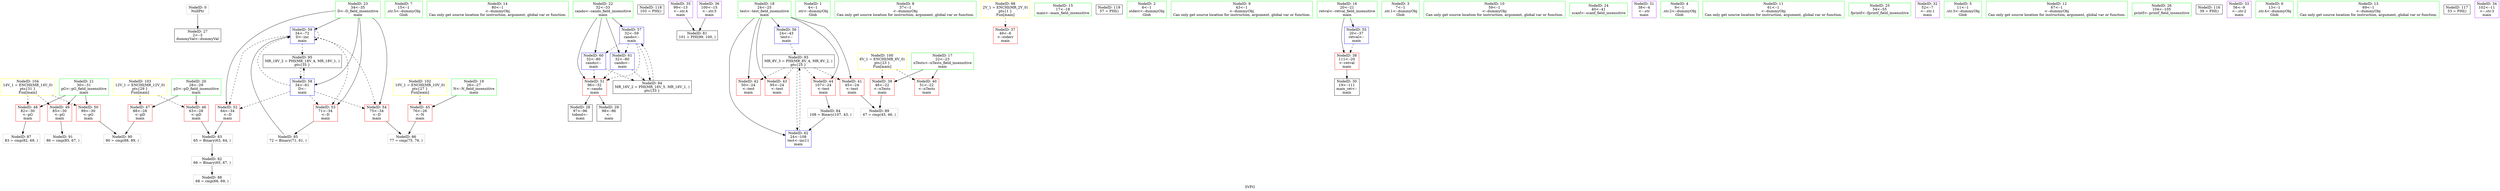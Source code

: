 digraph "SVFG" {
	label="SVFG";

	Node0x56070e2ba3c0 [shape=record,color=grey,label="{NodeID: 0\nNullPtr}"];
	Node0x56070e2ba3c0 -> Node0x56070e2cd980[style=solid];
	Node0x56070e2d2640 [shape=record,color=grey,label="{NodeID: 90\n90 = cmp(88, 89, )\n}"];
	Node0x56070e2b9930 [shape=record,color=green,label="{NodeID: 7\n15\<--1\n.str.5\<--dummyObj\nGlob }"];
	Node0x56070e2cce00 [shape=record,color=green,label="{NodeID: 14\n80\<--1\n\<--dummyObj\nCan only get source location for instruction, argument, global var or function.}"];
	Node0x56070e2d8810 [shape=record,color=yellow,style=double,label="{NodeID: 104\n14V_1 = ENCHI(MR_14V_0)\npts\{31 \}\nFun[main]}"];
	Node0x56070e2d8810 -> Node0x56070e2ba450[style=dashed];
	Node0x56070e2d8810 -> Node0x56070e2ba520[style=dashed];
	Node0x56070e2d8810 -> Node0x56070e2ba5f0[style=dashed];
	Node0x56070e2cd410 [shape=record,color=green,label="{NodeID: 21\n30\<--31\npG\<--pG_field_insensitive\nmain\n}"];
	Node0x56070e2cd410 -> Node0x56070e2ba450[style=solid];
	Node0x56070e2cd410 -> Node0x56070e2ba520[style=solid];
	Node0x56070e2cd410 -> Node0x56070e2ba5f0[style=solid];
	Node0x56070e2cda80 [shape=record,color=black,label="{NodeID: 28\n97\<--96\ntobool\<--\nmain\n}"];
	Node0x56070e2dd9c0 [shape=record,color=black,label="{NodeID: 118\n103 = PHI()\n}"];
	Node0x56070e2ce030 [shape=record,color=purple,label="{NodeID: 35\n99\<--13\n\<--.str.4\nmain\n}"];
	Node0x56070e2ce030 -> Node0x56070e2d14a0[style=solid];
	Node0x56070e2ce5e0 [shape=record,color=red,label="{NodeID: 42\n50\<--24\n\<--test\nmain\n}"];
	Node0x56070e2ba520 [shape=record,color=red,label="{NodeID: 49\n85\<--30\n\<--pG\nmain\n}"];
	Node0x56070e2ba520 -> Node0x56070e2d27c0[style=solid];
	Node0x56070e2cfd50 [shape=record,color=blue,label="{NodeID: 56\n24\<--43\ntest\<--\nmain\n}"];
	Node0x56070e2cfd50 -> Node0x56070e2d5790[style=dashed];
	Node0x56070e2d1d40 [shape=record,color=grey,label="{NodeID: 84\n108 = Binary(107, 43, )\n}"];
	Node0x56070e2d1d40 -> Node0x56070e2d0230[style=solid];
	Node0x56070e2b9280 [shape=record,color=green,label="{NodeID: 1\n4\<--1\n.str\<--dummyObj\nGlob }"];
	Node0x56070e2d27c0 [shape=record,color=grey,label="{NodeID: 91\n86 = cmp(85, 67, )\n}"];
	Node0x56070e2b99c0 [shape=record,color=green,label="{NodeID: 8\n37\<--1\n\<--dummyObj\nCan only get source location for instruction, argument, global var or function.}"];
	Node0x56070e2cf0b0 [shape=record,color=yellow,style=double,label="{NodeID: 98\n2V_1 = ENCHI(MR_2V_0)\npts\{1 \}\nFun[main]}"];
	Node0x56070e2cf0b0 -> Node0x56070e2ce1d0[style=dashed];
	Node0x56070e2ccf00 [shape=record,color=green,label="{NodeID: 15\n17\<--18\nmain\<--main_field_insensitive\n}"];
	Node0x56070e2cd4e0 [shape=record,color=green,label="{NodeID: 22\n32\<--33\ncando\<--cando_field_insensitive\nmain\n}"];
	Node0x56070e2cd4e0 -> Node0x56070e2ba6c0[style=solid];
	Node0x56070e2cd4e0 -> Node0x56070e2cfe20[style=solid];
	Node0x56070e2cd4e0 -> Node0x56070e2d0090[style=solid];
	Node0x56070e2cd4e0 -> Node0x56070e2d0160[style=solid];
	Node0x56070e2cdb50 [shape=record,color=black,label="{NodeID: 29\n98\<--96\n\<--\nmain\n}"];
	Node0x56070e2ddac0 [shape=record,color=black,label="{NodeID: 119\n57 = PHI()\n}"];
	Node0x56070e2ce100 [shape=record,color=purple,label="{NodeID: 36\n100\<--15\n\<--.str.5\nmain\n}"];
	Node0x56070e2ce100 -> Node0x56070e2d14a0[style=solid];
	Node0x56070e2ce6b0 [shape=record,color=red,label="{NodeID: 43\n95\<--24\n\<--test\nmain\n}"];
	Node0x56070e2ba5f0 [shape=record,color=red,label="{NodeID: 50\n89\<--30\n\<--pG\nmain\n}"];
	Node0x56070e2ba5f0 -> Node0x56070e2d2640[style=solid];
	Node0x56070e2cfe20 [shape=record,color=blue,label="{NodeID: 57\n32\<--59\ncando\<--\nmain\n}"];
	Node0x56070e2cfe20 -> Node0x56070e2ba6c0[style=dashed];
	Node0x56070e2cfe20 -> Node0x56070e2d0090[style=dashed];
	Node0x56070e2cfe20 -> Node0x56070e2d0160[style=dashed];
	Node0x56070e2cfe20 -> Node0x56070e2d5c90[style=dashed];
	Node0x56070e2d1ec0 [shape=record,color=grey,label="{NodeID: 85\n72 = Binary(71, 61, )\n}"];
	Node0x56070e2d1ec0 -> Node0x56070e2cffc0[style=solid];
	Node0x56070e2b9450 [shape=record,color=green,label="{NodeID: 2\n6\<--1\nstderr\<--dummyObj\nGlob }"];
	Node0x56070e2cc6d0 [shape=record,color=green,label="{NodeID: 9\n43\<--1\n\<--dummyObj\nCan only get source location for instruction, argument, global var or function.}"];
	Node0x56070e2cd000 [shape=record,color=green,label="{NodeID: 16\n20\<--21\nretval\<--retval_field_insensitive\nmain\n}"];
	Node0x56070e2cd000 -> Node0x56070e2ce2a0[style=solid];
	Node0x56070e2cd000 -> Node0x56070e2cfc80[style=solid];
	Node0x56070e2cd5b0 [shape=record,color=green,label="{NodeID: 23\n34\<--35\nD\<--D_field_insensitive\nmain\n}"];
	Node0x56070e2cd5b0 -> Node0x56070e2ba790[style=solid];
	Node0x56070e2cd5b0 -> Node0x56070e2cfae0[style=solid];
	Node0x56070e2cd5b0 -> Node0x56070e2cfbb0[style=solid];
	Node0x56070e2cd5b0 -> Node0x56070e2cfef0[style=solid];
	Node0x56070e2cd5b0 -> Node0x56070e2cffc0[style=solid];
	Node0x56070e2cdc20 [shape=record,color=black,label="{NodeID: 30\n19\<--111\nmain_ret\<--\nmain\n}"];
	Node0x56070e2ce1d0 [shape=record,color=red,label="{NodeID: 37\n49\<--6\n\<--stderr\nmain\n}"];
	Node0x56070e2ce780 [shape=record,color=red,label="{NodeID: 44\n107\<--24\n\<--test\nmain\n}"];
	Node0x56070e2ce780 -> Node0x56070e2d1d40[style=solid];
	Node0x56070e2ba6c0 [shape=record,color=red,label="{NodeID: 51\n96\<--32\n\<--cando\nmain\n}"];
	Node0x56070e2ba6c0 -> Node0x56070e2cda80[style=solid];
	Node0x56070e2ba6c0 -> Node0x56070e2cdb50[style=solid];
	Node0x56070e2cfef0 [shape=record,color=blue,label="{NodeID: 58\n34\<--61\nD\<--\nmain\n}"];
	Node0x56070e2cfef0 -> Node0x56070e2ba790[style=dashed];
	Node0x56070e2cfef0 -> Node0x56070e2cfae0[style=dashed];
	Node0x56070e2cfef0 -> Node0x56070e2cfbb0[style=dashed];
	Node0x56070e2cfef0 -> Node0x56070e2cffc0[style=dashed];
	Node0x56070e2cfef0 -> Node0x56070e2d6190[style=dashed];
	Node0x56070e2d2040 [shape=record,color=grey,label="{NodeID: 86\n77 = cmp(75, 76, )\n}"];
	Node0x56070e2b9130 [shape=record,color=green,label="{NodeID: 3\n7\<--1\n.str.1\<--dummyObj\nGlob }"];
	Node0x56070e2d5790 [shape=record,color=black,label="{NodeID: 93\nMR_8V_3 = PHI(MR_8V_4, MR_8V_2, )\npts\{25 \}\n}"];
	Node0x56070e2d5790 -> Node0x56070e2ce510[style=dashed];
	Node0x56070e2d5790 -> Node0x56070e2ce5e0[style=dashed];
	Node0x56070e2d5790 -> Node0x56070e2ce6b0[style=dashed];
	Node0x56070e2d5790 -> Node0x56070e2ce780[style=dashed];
	Node0x56070e2d5790 -> Node0x56070e2d0230[style=dashed];
	Node0x56070e2cc7a0 [shape=record,color=green,label="{NodeID: 10\n59\<--1\n\<--dummyObj\nCan only get source location for instruction, argument, global var or function.}"];
	Node0x56070e2d84c0 [shape=record,color=yellow,style=double,label="{NodeID: 100\n6V_1 = ENCHI(MR_6V_0)\npts\{23 \}\nFun[main]}"];
	Node0x56070e2d84c0 -> Node0x56070e2ce370[style=dashed];
	Node0x56070e2d84c0 -> Node0x56070e2ce440[style=dashed];
	Node0x56070e2cd0d0 [shape=record,color=green,label="{NodeID: 17\n22\<--23\nnTests\<--nTests_field_insensitive\nmain\n}"];
	Node0x56070e2cd0d0 -> Node0x56070e2ce370[style=solid];
	Node0x56070e2cd0d0 -> Node0x56070e2ce440[style=solid];
	Node0x56070e2cd680 [shape=record,color=green,label="{NodeID: 24\n40\<--41\nscanf\<--scanf_field_insensitive\n}"];
	Node0x56070e2cdcf0 [shape=record,color=purple,label="{NodeID: 31\n38\<--4\n\<--.str\nmain\n}"];
	Node0x56070e2ce2a0 [shape=record,color=red,label="{NodeID: 38\n111\<--20\n\<--retval\nmain\n}"];
	Node0x56070e2ce2a0 -> Node0x56070e2cdc20[style=solid];
	Node0x56070e2ce850 [shape=record,color=red,label="{NodeID: 45\n76\<--26\n\<--N\nmain\n}"];
	Node0x56070e2ce850 -> Node0x56070e2d2040[style=solid];
	Node0x56070e2ba790 [shape=record,color=red,label="{NodeID: 52\n64\<--34\n\<--D\nmain\n}"];
	Node0x56070e2ba790 -> Node0x56070e2d1bc0[style=solid];
	Node0x56070e2cffc0 [shape=record,color=blue,label="{NodeID: 59\n34\<--72\nD\<--inc\nmain\n}"];
	Node0x56070e2cffc0 -> Node0x56070e2ba790[style=dashed];
	Node0x56070e2cffc0 -> Node0x56070e2cfae0[style=dashed];
	Node0x56070e2cffc0 -> Node0x56070e2cfbb0[style=dashed];
	Node0x56070e2cffc0 -> Node0x56070e2cffc0[style=dashed];
	Node0x56070e2cffc0 -> Node0x56070e2d6190[style=dashed];
	Node0x56070e2d21c0 [shape=record,color=grey,label="{NodeID: 87\n83 = cmp(82, 69, )\n}"];
	Node0x56070e2cc390 [shape=record,color=green,label="{NodeID: 4\n9\<--1\n.str.2\<--dummyObj\nGlob }"];
	Node0x56070e2d5c90 [shape=record,color=black,label="{NodeID: 94\nMR_16V_2 = PHI(MR_16V_5, MR_16V_1, )\npts\{33 \}\n}"];
	Node0x56070e2d5c90 -> Node0x56070e2cfe20[style=dashed];
	Node0x56070e2cc870 [shape=record,color=green,label="{NodeID: 11\n61\<--1\n\<--dummyObj\nCan only get source location for instruction, argument, global var or function.}"];
	Node0x56070e2cd1a0 [shape=record,color=green,label="{NodeID: 18\n24\<--25\ntest\<--test_field_insensitive\nmain\n}"];
	Node0x56070e2cd1a0 -> Node0x56070e2ce510[style=solid];
	Node0x56070e2cd1a0 -> Node0x56070e2ce5e0[style=solid];
	Node0x56070e2cd1a0 -> Node0x56070e2ce6b0[style=solid];
	Node0x56070e2cd1a0 -> Node0x56070e2ce780[style=solid];
	Node0x56070e2cd1a0 -> Node0x56070e2cfd50[style=solid];
	Node0x56070e2cd1a0 -> Node0x56070e2d0230[style=solid];
	Node0x56070e2cd780 [shape=record,color=green,label="{NodeID: 25\n54\<--55\nfprintf\<--fprintf_field_insensitive\n}"];
	Node0x56070e2cddc0 [shape=record,color=purple,label="{NodeID: 32\n52\<--7\n\<--.str.1\nmain\n}"];
	Node0x56070e2ce370 [shape=record,color=red,label="{NodeID: 39\n46\<--22\n\<--nTests\nmain\n}"];
	Node0x56070e2ce370 -> Node0x56070e2d24c0[style=solid];
	Node0x56070e2ce920 [shape=record,color=red,label="{NodeID: 46\n63\<--28\n\<--pD\nmain\n}"];
	Node0x56070e2ce920 -> Node0x56070e2d1bc0[style=solid];
	Node0x56070e2cfae0 [shape=record,color=red,label="{NodeID: 53\n71\<--34\n\<--D\nmain\n}"];
	Node0x56070e2cfae0 -> Node0x56070e2d1ec0[style=solid];
	Node0x56070e2d0090 [shape=record,color=blue,label="{NodeID: 60\n32\<--80\ncando\<--\nmain\n}"];
	Node0x56070e2d0090 -> Node0x56070e2ba6c0[style=dashed];
	Node0x56070e2d0090 -> Node0x56070e2d5c90[style=dashed];
	Node0x56070e2d14a0 [shape=record,color=black,label="{NodeID: 81\n101 = PHI(99, 100, )\n}"];
	Node0x56070e2d2340 [shape=record,color=grey,label="{NodeID: 88\n68 = cmp(66, 69, )\n}"];
	Node0x56070e2cc420 [shape=record,color=green,label="{NodeID: 5\n11\<--1\n.str.3\<--dummyObj\nGlob }"];
	Node0x56070e2d6190 [shape=record,color=black,label="{NodeID: 95\nMR_18V_2 = PHI(MR_18V_4, MR_18V_1, )\npts\{35 \}\n}"];
	Node0x56070e2d6190 -> Node0x56070e2cfef0[style=dashed];
	Node0x56070e2cccb0 [shape=record,color=green,label="{NodeID: 12\n67\<--1\n\<--dummyObj\nCan only get source location for instruction, argument, global var or function.}"];
	Node0x56070e2d8650 [shape=record,color=yellow,style=double,label="{NodeID: 102\n10V_1 = ENCHI(MR_10V_0)\npts\{27 \}\nFun[main]}"];
	Node0x56070e2d8650 -> Node0x56070e2ce850[style=dashed];
	Node0x56070e2cd270 [shape=record,color=green,label="{NodeID: 19\n26\<--27\nN\<--N_field_insensitive\nmain\n}"];
	Node0x56070e2cd270 -> Node0x56070e2ce850[style=solid];
	Node0x56070e2cd880 [shape=record,color=green,label="{NodeID: 26\n104\<--105\nprintf\<--printf_field_insensitive\n}"];
	Node0x56070e2dd7c0 [shape=record,color=black,label="{NodeID: 116\n39 = PHI()\n}"];
	Node0x56070e2cde90 [shape=record,color=purple,label="{NodeID: 33\n56\<--9\n\<--.str.2\nmain\n}"];
	Node0x56070e2ce440 [shape=record,color=red,label="{NodeID: 40\n51\<--22\n\<--nTests\nmain\n}"];
	Node0x56070e2ce9f0 [shape=record,color=red,label="{NodeID: 47\n88\<--28\n\<--pD\nmain\n}"];
	Node0x56070e2ce9f0 -> Node0x56070e2d2640[style=solid];
	Node0x56070e2cfbb0 [shape=record,color=red,label="{NodeID: 54\n75\<--34\n\<--D\nmain\n}"];
	Node0x56070e2cfbb0 -> Node0x56070e2d2040[style=solid];
	Node0x56070e2d0160 [shape=record,color=blue,label="{NodeID: 61\n32\<--80\ncando\<--\nmain\n}"];
	Node0x56070e2d0160 -> Node0x56070e2ba6c0[style=dashed];
	Node0x56070e2d0160 -> Node0x56070e2d5c90[style=dashed];
	Node0x56070e2d1a40 [shape=record,color=grey,label="{NodeID: 82\n66 = Binary(65, 67, )\n}"];
	Node0x56070e2d1a40 -> Node0x56070e2d2340[style=solid];
	Node0x56070e2d24c0 [shape=record,color=grey,label="{NodeID: 89\n47 = cmp(45, 46, )\n}"];
	Node0x56070e2b98a0 [shape=record,color=green,label="{NodeID: 6\n13\<--1\n.str.4\<--dummyObj\nGlob }"];
	Node0x56070e2ccd40 [shape=record,color=green,label="{NodeID: 13\n69\<--1\n\<--dummyObj\nCan only get source location for instruction, argument, global var or function.}"];
	Node0x56070e2d8730 [shape=record,color=yellow,style=double,label="{NodeID: 103\n12V_1 = ENCHI(MR_12V_0)\npts\{29 \}\nFun[main]}"];
	Node0x56070e2d8730 -> Node0x56070e2ce920[style=dashed];
	Node0x56070e2d8730 -> Node0x56070e2ce9f0[style=dashed];
	Node0x56070e2cd340 [shape=record,color=green,label="{NodeID: 20\n28\<--29\npD\<--pD_field_insensitive\nmain\n}"];
	Node0x56070e2cd340 -> Node0x56070e2ce920[style=solid];
	Node0x56070e2cd340 -> Node0x56070e2ce9f0[style=solid];
	Node0x56070e2cd980 [shape=record,color=black,label="{NodeID: 27\n2\<--3\ndummyVal\<--dummyVal\n}"];
	Node0x56070e2dd8c0 [shape=record,color=black,label="{NodeID: 117\n53 = PHI()\n}"];
	Node0x56070e2cdf60 [shape=record,color=purple,label="{NodeID: 34\n102\<--11\n\<--.str.3\nmain\n}"];
	Node0x56070e2ce510 [shape=record,color=red,label="{NodeID: 41\n45\<--24\n\<--test\nmain\n}"];
	Node0x56070e2ce510 -> Node0x56070e2d24c0[style=solid];
	Node0x56070e2ba450 [shape=record,color=red,label="{NodeID: 48\n82\<--30\n\<--pG\nmain\n}"];
	Node0x56070e2ba450 -> Node0x56070e2d21c0[style=solid];
	Node0x56070e2cfc80 [shape=record,color=blue,label="{NodeID: 55\n20\<--37\nretval\<--\nmain\n}"];
	Node0x56070e2cfc80 -> Node0x56070e2ce2a0[style=dashed];
	Node0x56070e2d0230 [shape=record,color=blue,label="{NodeID: 62\n24\<--108\ntest\<--inc11\nmain\n}"];
	Node0x56070e2d0230 -> Node0x56070e2d5790[style=dashed];
	Node0x56070e2d1bc0 [shape=record,color=grey,label="{NodeID: 83\n65 = Binary(63, 64, )\n}"];
	Node0x56070e2d1bc0 -> Node0x56070e2d1a40[style=solid];
}
